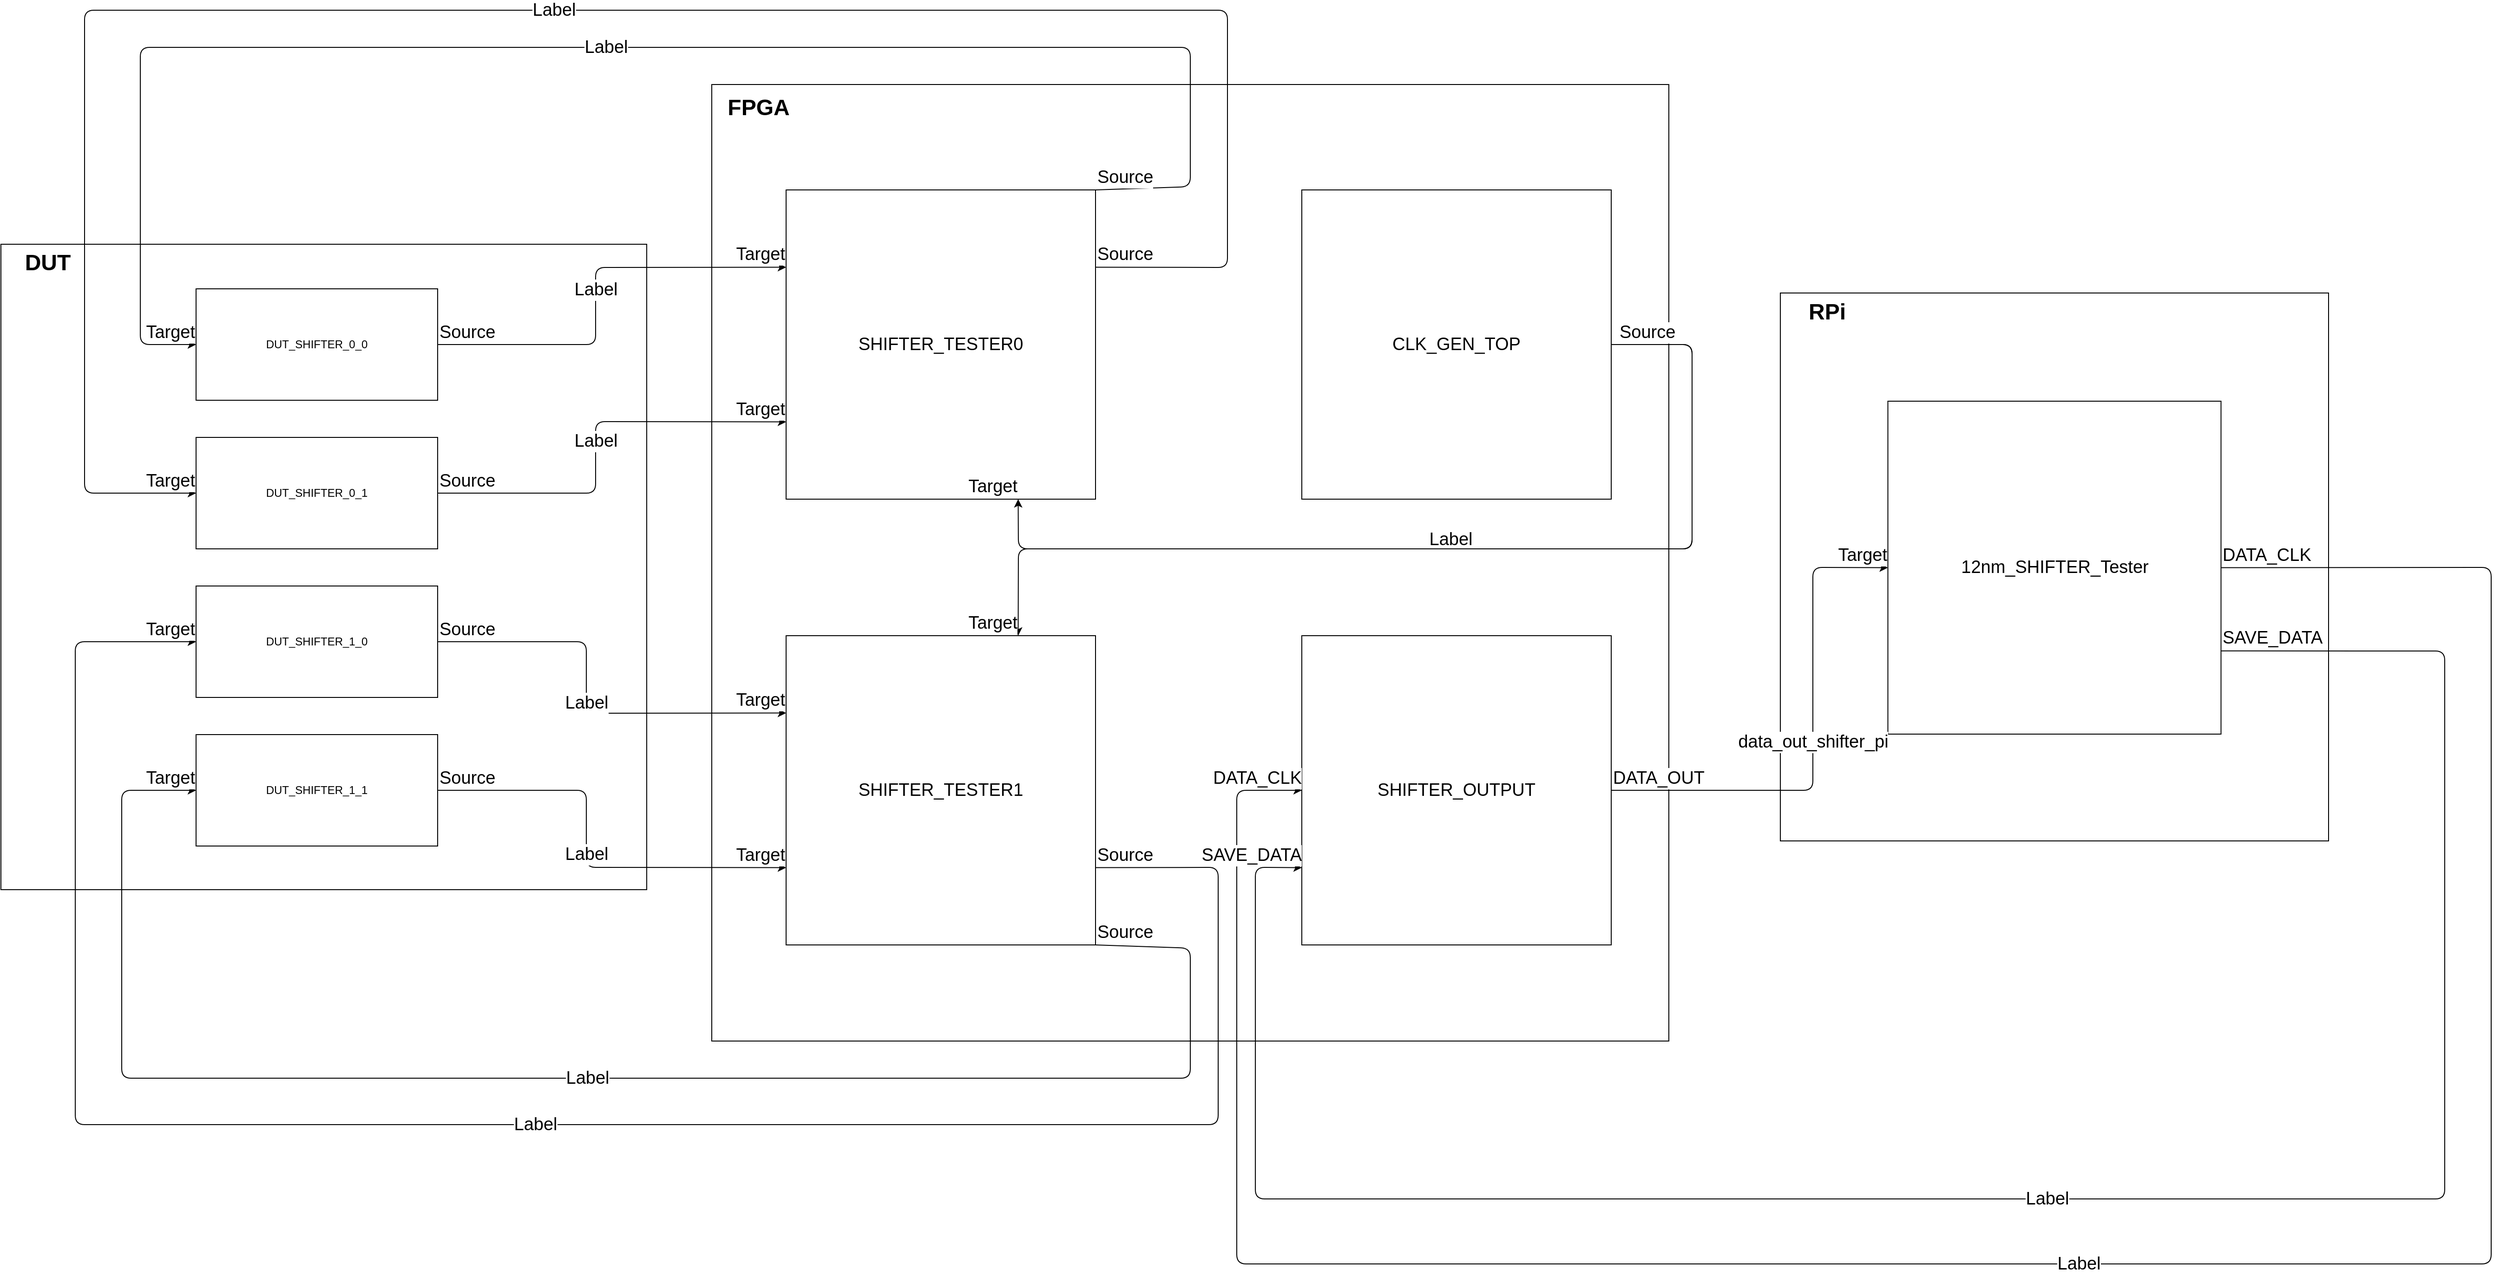 <mxfile>
    <diagram id="ezDw3SVe5yeL0uPRfTzG" name="Page-1">
        <mxGraphModel dx="1860" dy="1307" grid="1" gridSize="10" guides="1" tooltips="1" connect="1" arrows="1" fold="1" page="1" pageScale="1" pageWidth="3300" pageHeight="2339" math="0" shadow="0">
            <root>
                <mxCell id="0"/>
                <mxCell id="1" parent="0"/>
                <mxCell id="14" value="" style="whiteSpace=wrap;html=1;aspect=fixed;fontSize=19;" vertex="1" parent="1">
                    <mxGeometry x="250" y="822" width="695" height="695" as="geometry"/>
                </mxCell>
                <mxCell id="4" value="DUT_SHIFTER_0_1" style="rounded=0;whiteSpace=wrap;html=1;" vertex="1" parent="1">
                    <mxGeometry x="460" y="1030" width="260" height="120" as="geometry"/>
                </mxCell>
                <mxCell id="5" value="DUT_SHIFTER_0_0" style="rounded=0;whiteSpace=wrap;html=1;" vertex="1" parent="1">
                    <mxGeometry x="460" y="870" width="260" height="120" as="geometry"/>
                </mxCell>
                <mxCell id="6" value="" style="whiteSpace=wrap;html=1;aspect=fixed;align=center;" vertex="1" parent="1">
                    <mxGeometry x="1015" y="650" width="1030" height="1030" as="geometry"/>
                </mxCell>
                <mxCell id="7" value="FPGA" style="text;strokeColor=none;fillColor=none;html=1;fontSize=24;fontStyle=1;verticalAlign=middle;align=center;" vertex="1" parent="1">
                    <mxGeometry x="1015" y="655" width="100" height="40" as="geometry"/>
                </mxCell>
                <mxCell id="8" value="&lt;font style=&quot;font-size: 19px;&quot;&gt;SHIFTER_TESTER0&lt;/font&gt;" style="whiteSpace=wrap;html=1;aspect=fixed;" vertex="1" parent="1">
                    <mxGeometry x="1095" y="763.5" width="333" height="333" as="geometry"/>
                </mxCell>
                <mxCell id="10" value="&lt;span style=&quot;font-size: 19px;&quot;&gt;SHIFTER_OUTPUT&lt;/span&gt;" style="whiteSpace=wrap;html=1;aspect=fixed;" vertex="1" parent="1">
                    <mxGeometry x="1650" y="1243.5" width="333" height="333" as="geometry"/>
                </mxCell>
                <mxCell id="11" value="" style="whiteSpace=wrap;html=1;aspect=fixed;fontSize=19;" vertex="1" parent="1">
                    <mxGeometry x="2165" y="874.5" width="590" height="590" as="geometry"/>
                </mxCell>
                <mxCell id="12" value="12nm_SHIFTER_Tester" style="whiteSpace=wrap;html=1;aspect=fixed;fontSize=19;" vertex="1" parent="1">
                    <mxGeometry x="2280.75" y="991" width="358.5" height="358.5" as="geometry"/>
                </mxCell>
                <mxCell id="13" value="RPi" style="text;strokeColor=none;fillColor=none;html=1;fontSize=24;fontStyle=1;verticalAlign=middle;align=center;" vertex="1" parent="1">
                    <mxGeometry x="2165" y="874.5" width="100" height="40" as="geometry"/>
                </mxCell>
                <mxCell id="15" value="DUT" style="text;strokeColor=none;fillColor=none;html=1;fontSize=24;fontStyle=1;verticalAlign=middle;align=center;" vertex="1" parent="1">
                    <mxGeometry x="250" y="822" width="100" height="40" as="geometry"/>
                </mxCell>
                <mxCell id="30" value="DUT_SHIFTER_1_1" style="rounded=0;whiteSpace=wrap;html=1;" vertex="1" parent="1">
                    <mxGeometry x="460" y="1350" width="260" height="120" as="geometry"/>
                </mxCell>
                <mxCell id="31" value="DUT_SHIFTER_1_0" style="rounded=0;whiteSpace=wrap;html=1;" vertex="1" parent="1">
                    <mxGeometry x="460" y="1190" width="260" height="120" as="geometry"/>
                </mxCell>
                <mxCell id="32" value="&lt;font style=&quot;font-size: 19px;&quot;&gt;SHIFTER_TESTER1&lt;/font&gt;" style="whiteSpace=wrap;html=1;aspect=fixed;" vertex="1" parent="1">
                    <mxGeometry x="1095" y="1243.5" width="333" height="333" as="geometry"/>
                </mxCell>
                <mxCell id="33" value="" style="endArrow=classic;html=1;fontSize=19;exitX=1;exitY=0.75;exitDx=0;exitDy=0;entryX=0;entryY=0.5;entryDx=0;entryDy=0;" edge="1" parent="1" source="32" target="31">
                    <mxGeometry relative="1" as="geometry">
                        <mxPoint x="1190" y="1330" as="sourcePoint"/>
                        <mxPoint x="1350" y="1330" as="targetPoint"/>
                        <Array as="points">
                            <mxPoint x="1560" y="1493"/>
                            <mxPoint x="1560" y="1770"/>
                            <mxPoint x="330" y="1770"/>
                            <mxPoint x="330" y="1250"/>
                        </Array>
                    </mxGeometry>
                </mxCell>
                <mxCell id="34" value="Label" style="edgeLabel;resizable=0;html=1;align=center;verticalAlign=middle;fontSize=19;" connectable="0" vertex="1" parent="33">
                    <mxGeometry relative="1" as="geometry"/>
                </mxCell>
                <mxCell id="35" value="Source" style="edgeLabel;resizable=0;html=1;align=left;verticalAlign=bottom;fontSize=19;" connectable="0" vertex="1" parent="33">
                    <mxGeometry x="-1" relative="1" as="geometry"/>
                </mxCell>
                <mxCell id="36" value="Target" style="edgeLabel;resizable=0;html=1;align=right;verticalAlign=bottom;fontSize=19;" connectable="0" vertex="1" parent="33">
                    <mxGeometry x="1" relative="1" as="geometry"/>
                </mxCell>
                <mxCell id="37" value="" style="endArrow=classic;html=1;fontSize=19;exitX=1;exitY=1;exitDx=0;exitDy=0;entryX=0;entryY=0.5;entryDx=0;entryDy=0;" edge="1" parent="1" source="32" target="30">
                    <mxGeometry relative="1" as="geometry">
                        <mxPoint x="970" y="1280" as="sourcePoint"/>
                        <mxPoint x="1130" y="1280" as="targetPoint"/>
                        <Array as="points">
                            <mxPoint x="1530" y="1580"/>
                            <mxPoint x="1530" y="1720"/>
                            <mxPoint x="380" y="1720"/>
                            <mxPoint x="380" y="1410"/>
                        </Array>
                    </mxGeometry>
                </mxCell>
                <mxCell id="38" value="Label" style="edgeLabel;resizable=0;html=1;align=center;verticalAlign=middle;fontSize=19;" connectable="0" vertex="1" parent="37">
                    <mxGeometry relative="1" as="geometry"/>
                </mxCell>
                <mxCell id="39" value="Source" style="edgeLabel;resizable=0;html=1;align=left;verticalAlign=bottom;fontSize=19;" connectable="0" vertex="1" parent="37">
                    <mxGeometry x="-1" relative="1" as="geometry"/>
                </mxCell>
                <mxCell id="40" value="Target" style="edgeLabel;resizable=0;html=1;align=right;verticalAlign=bottom;fontSize=19;" connectable="0" vertex="1" parent="37">
                    <mxGeometry x="1" relative="1" as="geometry"/>
                </mxCell>
                <mxCell id="41" value="" style="endArrow=classic;html=1;fontSize=19;exitX=1;exitY=0.5;exitDx=0;exitDy=0;entryX=0;entryY=0.75;entryDx=0;entryDy=0;" edge="1" parent="1" source="30" target="32">
                    <mxGeometry relative="1" as="geometry">
                        <mxPoint x="970" y="1430" as="sourcePoint"/>
                        <mxPoint x="1130" y="1430" as="targetPoint"/>
                        <Array as="points">
                            <mxPoint x="880" y="1410"/>
                            <mxPoint x="880" y="1493"/>
                        </Array>
                    </mxGeometry>
                </mxCell>
                <mxCell id="42" value="Label" style="edgeLabel;resizable=0;html=1;align=center;verticalAlign=middle;fontSize=19;" connectable="0" vertex="1" parent="41">
                    <mxGeometry relative="1" as="geometry"/>
                </mxCell>
                <mxCell id="43" value="Source" style="edgeLabel;resizable=0;html=1;align=left;verticalAlign=bottom;fontSize=19;" connectable="0" vertex="1" parent="41">
                    <mxGeometry x="-1" relative="1" as="geometry"/>
                </mxCell>
                <mxCell id="44" value="Target" style="edgeLabel;resizable=0;html=1;align=right;verticalAlign=bottom;fontSize=19;" connectable="0" vertex="1" parent="41">
                    <mxGeometry x="1" relative="1" as="geometry"/>
                </mxCell>
                <mxCell id="45" value="" style="endArrow=classic;html=1;fontSize=19;exitX=1;exitY=0.5;exitDx=0;exitDy=0;entryX=0;entryY=0.25;entryDx=0;entryDy=0;" edge="1" parent="1" source="31" target="32">
                    <mxGeometry relative="1" as="geometry">
                        <mxPoint x="970" y="1430" as="sourcePoint"/>
                        <mxPoint x="1130" y="1430" as="targetPoint"/>
                        <Array as="points">
                            <mxPoint x="880" y="1250"/>
                            <mxPoint x="880" y="1327"/>
                        </Array>
                    </mxGeometry>
                </mxCell>
                <mxCell id="46" value="Label" style="edgeLabel;resizable=0;html=1;align=center;verticalAlign=middle;fontSize=19;" connectable="0" vertex="1" parent="45">
                    <mxGeometry relative="1" as="geometry"/>
                </mxCell>
                <mxCell id="47" value="Source" style="edgeLabel;resizable=0;html=1;align=left;verticalAlign=bottom;fontSize=19;" connectable="0" vertex="1" parent="45">
                    <mxGeometry x="-1" relative="1" as="geometry"/>
                </mxCell>
                <mxCell id="48" value="Target" style="edgeLabel;resizable=0;html=1;align=right;verticalAlign=bottom;fontSize=19;" connectable="0" vertex="1" parent="45">
                    <mxGeometry x="1" relative="1" as="geometry"/>
                </mxCell>
                <mxCell id="49" value="" style="endArrow=classic;html=1;fontSize=19;exitX=1;exitY=0.25;exitDx=0;exitDy=0;entryX=0;entryY=0.5;entryDx=0;entryDy=0;" edge="1" parent="1" source="8" target="4">
                    <mxGeometry relative="1" as="geometry">
                        <mxPoint x="970" y="970" as="sourcePoint"/>
                        <mxPoint x="1130" y="970" as="targetPoint"/>
                        <Array as="points">
                            <mxPoint x="1570" y="847"/>
                            <mxPoint x="1570" y="570"/>
                            <mxPoint x="340" y="570"/>
                            <mxPoint x="340" y="1090"/>
                        </Array>
                    </mxGeometry>
                </mxCell>
                <mxCell id="50" value="Label" style="edgeLabel;resizable=0;html=1;align=center;verticalAlign=middle;fontSize=19;" connectable="0" vertex="1" parent="49">
                    <mxGeometry relative="1" as="geometry"/>
                </mxCell>
                <mxCell id="51" value="Source" style="edgeLabel;resizable=0;html=1;align=left;verticalAlign=bottom;fontSize=19;" connectable="0" vertex="1" parent="49">
                    <mxGeometry x="-1" relative="1" as="geometry"/>
                </mxCell>
                <mxCell id="52" value="Target" style="edgeLabel;resizable=0;html=1;align=right;verticalAlign=bottom;fontSize=19;" connectable="0" vertex="1" parent="49">
                    <mxGeometry x="1" relative="1" as="geometry"/>
                </mxCell>
                <mxCell id="53" value="" style="endArrow=classic;html=1;fontSize=19;exitX=1;exitY=0;exitDx=0;exitDy=0;entryX=0;entryY=0.5;entryDx=0;entryDy=0;" edge="1" parent="1" source="8" target="5">
                    <mxGeometry relative="1" as="geometry">
                        <mxPoint x="970" y="970" as="sourcePoint"/>
                        <mxPoint x="1130" y="970" as="targetPoint"/>
                        <Array as="points">
                            <mxPoint x="1530" y="760"/>
                            <mxPoint x="1530" y="610"/>
                            <mxPoint x="400" y="610"/>
                            <mxPoint x="400" y="930"/>
                        </Array>
                    </mxGeometry>
                </mxCell>
                <mxCell id="54" value="Label" style="edgeLabel;resizable=0;html=1;align=center;verticalAlign=middle;fontSize=19;" connectable="0" vertex="1" parent="53">
                    <mxGeometry relative="1" as="geometry"/>
                </mxCell>
                <mxCell id="55" value="Source" style="edgeLabel;resizable=0;html=1;align=left;verticalAlign=bottom;fontSize=19;" connectable="0" vertex="1" parent="53">
                    <mxGeometry x="-1" relative="1" as="geometry"/>
                </mxCell>
                <mxCell id="56" value="Target" style="edgeLabel;resizable=0;html=1;align=right;verticalAlign=bottom;fontSize=19;" connectable="0" vertex="1" parent="53">
                    <mxGeometry x="1" relative="1" as="geometry"/>
                </mxCell>
                <mxCell id="57" value="" style="endArrow=classic;html=1;fontSize=19;exitX=1;exitY=0.5;exitDx=0;exitDy=0;entryX=0;entryY=0.25;entryDx=0;entryDy=0;" edge="1" parent="1" source="5" target="8">
                    <mxGeometry relative="1" as="geometry">
                        <mxPoint x="970" y="970" as="sourcePoint"/>
                        <mxPoint x="1130" y="970" as="targetPoint"/>
                        <Array as="points">
                            <mxPoint x="890" y="930"/>
                            <mxPoint x="890" y="847"/>
                        </Array>
                    </mxGeometry>
                </mxCell>
                <mxCell id="58" value="Label" style="edgeLabel;resizable=0;html=1;align=center;verticalAlign=middle;fontSize=19;" connectable="0" vertex="1" parent="57">
                    <mxGeometry relative="1" as="geometry"/>
                </mxCell>
                <mxCell id="59" value="Source" style="edgeLabel;resizable=0;html=1;align=left;verticalAlign=bottom;fontSize=19;" connectable="0" vertex="1" parent="57">
                    <mxGeometry x="-1" relative="1" as="geometry"/>
                </mxCell>
                <mxCell id="60" value="Target" style="edgeLabel;resizable=0;html=1;align=right;verticalAlign=bottom;fontSize=19;" connectable="0" vertex="1" parent="57">
                    <mxGeometry x="1" relative="1" as="geometry"/>
                </mxCell>
                <mxCell id="61" value="" style="endArrow=classic;html=1;fontSize=19;exitX=1;exitY=0.5;exitDx=0;exitDy=0;entryX=0;entryY=0.75;entryDx=0;entryDy=0;" edge="1" parent="1" source="4" target="8">
                    <mxGeometry relative="1" as="geometry">
                        <mxPoint x="970" y="970" as="sourcePoint"/>
                        <mxPoint x="1130" y="970" as="targetPoint"/>
                        <Array as="points">
                            <mxPoint x="890" y="1090"/>
                            <mxPoint x="890" y="1013"/>
                        </Array>
                    </mxGeometry>
                </mxCell>
                <mxCell id="62" value="Label" style="edgeLabel;resizable=0;html=1;align=center;verticalAlign=middle;fontSize=19;" connectable="0" vertex="1" parent="61">
                    <mxGeometry relative="1" as="geometry"/>
                </mxCell>
                <mxCell id="63" value="Source" style="edgeLabel;resizable=0;html=1;align=left;verticalAlign=bottom;fontSize=19;" connectable="0" vertex="1" parent="61">
                    <mxGeometry x="-1" relative="1" as="geometry"/>
                </mxCell>
                <mxCell id="64" value="Target" style="edgeLabel;resizable=0;html=1;align=right;verticalAlign=bottom;fontSize=19;" connectable="0" vertex="1" parent="61">
                    <mxGeometry x="1" relative="1" as="geometry"/>
                </mxCell>
                <mxCell id="65" value="CLK_GEN_TOP" style="whiteSpace=wrap;html=1;aspect=fixed;fontSize=19;" vertex="1" parent="1">
                    <mxGeometry x="1650" y="763.5" width="333" height="333" as="geometry"/>
                </mxCell>
                <mxCell id="83" value="" style="endArrow=classic;html=1;fontSize=19;exitX=1;exitY=0.5;exitDx=0;exitDy=0;entryX=0.75;entryY=1;entryDx=0;entryDy=0;" edge="1" parent="1" source="65" target="8">
                    <mxGeometry relative="1" as="geometry">
                        <mxPoint x="2020" y="1000" as="sourcePoint"/>
                        <mxPoint x="2180" y="1000" as="targetPoint"/>
                        <Array as="points">
                            <mxPoint x="2070" y="930"/>
                            <mxPoint x="2070" y="1150"/>
                            <mxPoint x="1345" y="1150"/>
                        </Array>
                    </mxGeometry>
                </mxCell>
                <mxCell id="85" value="Source" style="edgeLabel;resizable=0;html=1;align=left;verticalAlign=bottom;shadow=0;fontSize=19;" connectable="0" vertex="1" parent="83">
                    <mxGeometry x="-1" relative="1" as="geometry">
                        <mxPoint x="7" as="offset"/>
                    </mxGeometry>
                </mxCell>
                <mxCell id="86" value="Target" style="edgeLabel;resizable=0;html=1;align=right;verticalAlign=bottom;shadow=0;fontSize=19;" connectable="0" vertex="1" parent="83">
                    <mxGeometry x="1" relative="1" as="geometry"/>
                </mxCell>
                <mxCell id="84" value="Label" style="edgeLabel;resizable=0;html=1;align=center;verticalAlign=middle;shadow=0;fontSize=19;" connectable="0" vertex="1" parent="83">
                    <mxGeometry relative="1" as="geometry">
                        <mxPoint x="-24" y="-10" as="offset"/>
                    </mxGeometry>
                </mxCell>
                <mxCell id="91" value="" style="endArrow=classic;html=1;fontSize=19;entryX=0.75;entryY=0;entryDx=0;entryDy=0;" edge="1" parent="1" target="32">
                    <mxGeometry relative="1" as="geometry">
                        <mxPoint x="1990" y="930" as="sourcePoint"/>
                        <mxPoint x="1340" y="1096.5" as="targetPoint"/>
                        <Array as="points">
                            <mxPoint x="2070" y="930"/>
                            <mxPoint x="2070" y="1150"/>
                            <mxPoint x="1345" y="1150"/>
                        </Array>
                    </mxGeometry>
                </mxCell>
                <mxCell id="94" value="Target" style="edgeLabel;resizable=0;html=1;align=right;verticalAlign=bottom;shadow=0;fontSize=19;" connectable="0" vertex="1" parent="91">
                    <mxGeometry x="1" relative="1" as="geometry"/>
                </mxCell>
                <mxCell id="95" value="" style="endArrow=classic;html=1;fontSize=19;exitX=1;exitY=0.5;exitDx=0;exitDy=0;entryX=0;entryY=0.5;entryDx=0;entryDy=0;" edge="1" parent="1" source="10" target="12">
                    <mxGeometry relative="1" as="geometry">
                        <mxPoint x="1620" y="1410" as="sourcePoint"/>
                        <mxPoint x="1780" y="1410" as="targetPoint"/>
                        <Array as="points">
                            <mxPoint x="2200" y="1410"/>
                            <mxPoint x="2200" y="1170"/>
                        </Array>
                    </mxGeometry>
                </mxCell>
                <mxCell id="96" value="data_out_shifter_pi" style="edgeLabel;resizable=0;html=1;align=center;verticalAlign=middle;shadow=0;fontSize=19;" connectable="0" vertex="1" parent="95">
                    <mxGeometry relative="1" as="geometry"/>
                </mxCell>
                <mxCell id="97" value="DATA_OUT" style="edgeLabel;resizable=0;html=1;align=left;verticalAlign=bottom;shadow=0;fontSize=19;" connectable="0" vertex="1" parent="95">
                    <mxGeometry x="-1" relative="1" as="geometry"/>
                </mxCell>
                <mxCell id="98" value="Target" style="edgeLabel;resizable=0;html=1;align=right;verticalAlign=bottom;shadow=0;fontSize=19;" connectable="0" vertex="1" parent="95">
                    <mxGeometry x="1" relative="1" as="geometry"/>
                </mxCell>
                <mxCell id="107" value="" style="endArrow=classic;html=1;fontSize=19;exitX=1;exitY=0.5;exitDx=0;exitDy=0;entryX=0;entryY=0.5;entryDx=0;entryDy=0;" edge="1" parent="1" source="12" target="10">
                    <mxGeometry relative="1" as="geometry">
                        <mxPoint x="2740" y="1180" as="sourcePoint"/>
                        <mxPoint x="2900" y="1180" as="targetPoint"/>
                        <Array as="points">
                            <mxPoint x="2930" y="1170"/>
                            <mxPoint x="2930" y="1920"/>
                            <mxPoint x="1580" y="1920"/>
                            <mxPoint x="1580" y="1410"/>
                        </Array>
                    </mxGeometry>
                </mxCell>
                <mxCell id="108" value="Label" style="edgeLabel;resizable=0;html=1;align=center;verticalAlign=middle;shadow=0;fontSize=19;" connectable="0" vertex="1" parent="107">
                    <mxGeometry relative="1" as="geometry"/>
                </mxCell>
                <mxCell id="109" value="DATA_CLK" style="edgeLabel;resizable=0;html=1;align=left;verticalAlign=bottom;shadow=0;fontSize=19;" connectable="0" vertex="1" parent="107">
                    <mxGeometry x="-1" relative="1" as="geometry"/>
                </mxCell>
                <mxCell id="110" value="DATA_CLK" style="edgeLabel;resizable=0;html=1;align=right;verticalAlign=bottom;shadow=0;fontSize=19;" connectable="0" vertex="1" parent="107">
                    <mxGeometry x="1" relative="1" as="geometry"/>
                </mxCell>
                <mxCell id="111" value="" style="endArrow=classic;html=1;fontSize=19;exitX=1;exitY=0.75;exitDx=0;exitDy=0;entryX=0;entryY=0.75;entryDx=0;entryDy=0;" edge="1" parent="1" source="12" target="10">
                    <mxGeometry relative="1" as="geometry">
                        <mxPoint x="2040" y="1270" as="sourcePoint"/>
                        <mxPoint x="2200" y="1270" as="targetPoint"/>
                        <Array as="points">
                            <mxPoint x="2880" y="1260"/>
                            <mxPoint x="2880" y="1850"/>
                            <mxPoint x="1600" y="1850"/>
                            <mxPoint x="1600" y="1493"/>
                        </Array>
                    </mxGeometry>
                </mxCell>
                <mxCell id="112" value="Label" style="edgeLabel;resizable=0;html=1;align=center;verticalAlign=middle;shadow=0;fontSize=19;" connectable="0" vertex="1" parent="111">
                    <mxGeometry relative="1" as="geometry"/>
                </mxCell>
                <mxCell id="113" value="SAVE_DATA" style="edgeLabel;resizable=0;html=1;align=left;verticalAlign=bottom;shadow=0;fontSize=19;" connectable="0" vertex="1" parent="111">
                    <mxGeometry x="-1" relative="1" as="geometry"/>
                </mxCell>
                <mxCell id="114" value="SAVE_DATA" style="edgeLabel;resizable=0;html=1;align=right;verticalAlign=bottom;shadow=0;fontSize=19;" connectable="0" vertex="1" parent="111">
                    <mxGeometry x="1" relative="1" as="geometry"/>
                </mxCell>
            </root>
        </mxGraphModel>
    </diagram>
</mxfile>